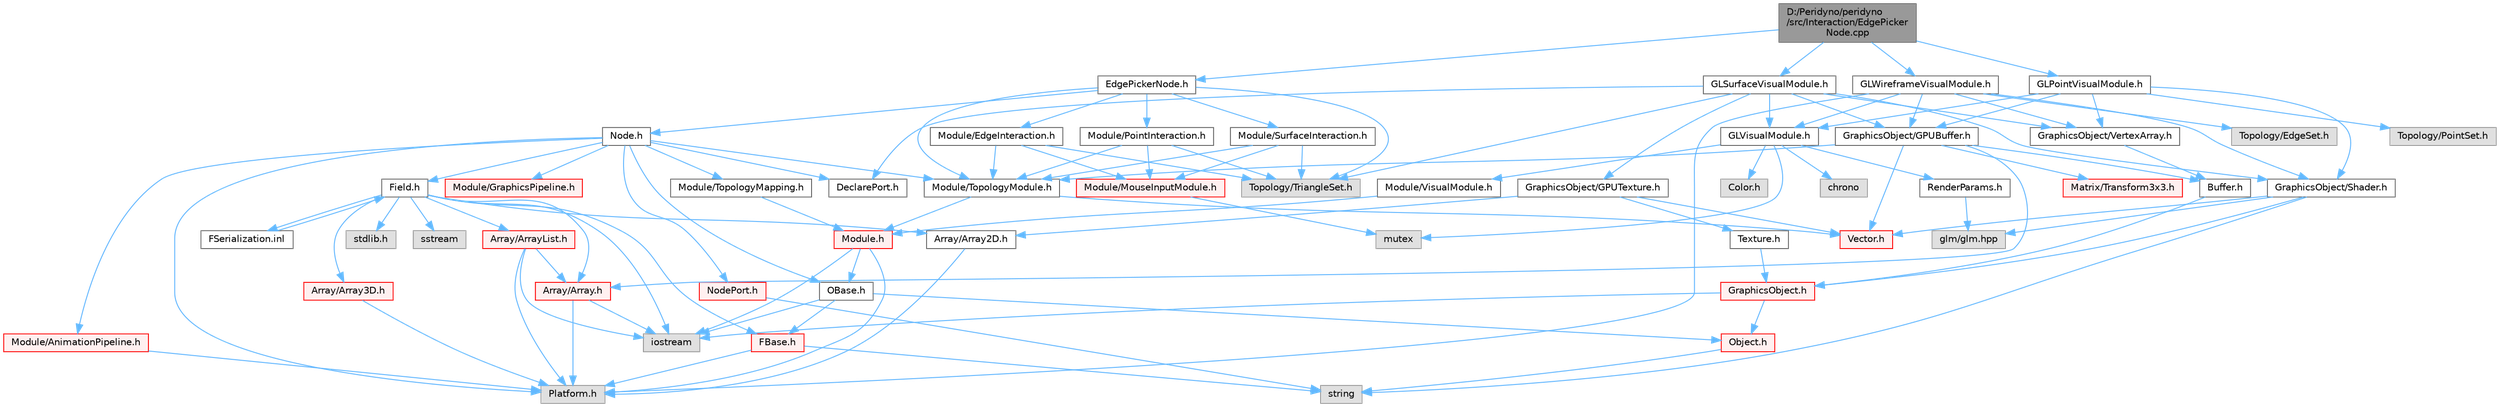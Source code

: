 digraph "D:/Peridyno/peridyno/src/Interaction/EdgePickerNode.cpp"
{
 // LATEX_PDF_SIZE
  bgcolor="transparent";
  edge [fontname=Helvetica,fontsize=10,labelfontname=Helvetica,labelfontsize=10];
  node [fontname=Helvetica,fontsize=10,shape=box,height=0.2,width=0.4];
  Node1 [id="Node000001",label="D:/Peridyno/peridyno\l/src/Interaction/EdgePicker\lNode.cpp",height=0.2,width=0.4,color="gray40", fillcolor="grey60", style="filled", fontcolor="black",tooltip=" "];
  Node1 -> Node2 [id="edge1_Node000001_Node000002",color="steelblue1",style="solid",tooltip=" "];
  Node2 [id="Node000002",label="EdgePickerNode.h",height=0.2,width=0.4,color="grey40", fillcolor="white", style="filled",URL="$_edge_picker_node_8h.html",tooltip=" "];
  Node2 -> Node3 [id="edge2_Node000002_Node000003",color="steelblue1",style="solid",tooltip=" "];
  Node3 [id="Node000003",label="Node.h",height=0.2,width=0.4,color="grey40", fillcolor="white", style="filled",URL="$_node_8h.html",tooltip=" "];
  Node3 -> Node4 [id="edge3_Node000003_Node000004",color="steelblue1",style="solid",tooltip=" "];
  Node4 [id="Node000004",label="OBase.h",height=0.2,width=0.4,color="grey40", fillcolor="white", style="filled",URL="$_o_base_8h.html",tooltip=" "];
  Node4 -> Node5 [id="edge4_Node000004_Node000005",color="steelblue1",style="solid",tooltip=" "];
  Node5 [id="Node000005",label="iostream",height=0.2,width=0.4,color="grey60", fillcolor="#E0E0E0", style="filled",tooltip=" "];
  Node4 -> Node6 [id="edge5_Node000004_Node000006",color="steelblue1",style="solid",tooltip=" "];
  Node6 [id="Node000006",label="FBase.h",height=0.2,width=0.4,color="red", fillcolor="#FFF0F0", style="filled",URL="$_f_base_8h.html",tooltip=" "];
  Node6 -> Node7 [id="edge6_Node000006_Node000007",color="steelblue1",style="solid",tooltip=" "];
  Node7 [id="Node000007",label="Platform.h",height=0.2,width=0.4,color="grey60", fillcolor="#E0E0E0", style="filled",tooltip=" "];
  Node6 -> Node10 [id="edge7_Node000006_Node000010",color="steelblue1",style="solid",tooltip=" "];
  Node10 [id="Node000010",label="string",height=0.2,width=0.4,color="grey60", fillcolor="#E0E0E0", style="filled",tooltip=" "];
  Node4 -> Node13 [id="edge8_Node000004_Node000013",color="steelblue1",style="solid",tooltip=" "];
  Node13 [id="Node000013",label="Object.h",height=0.2,width=0.4,color="red", fillcolor="#FFF0F0", style="filled",URL="$_object_8h.html",tooltip=" "];
  Node13 -> Node10 [id="edge9_Node000013_Node000010",color="steelblue1",style="solid",tooltip=" "];
  Node3 -> Node16 [id="edge10_Node000003_Node000016",color="steelblue1",style="solid",tooltip=" "];
  Node16 [id="Node000016",label="Field.h",height=0.2,width=0.4,color="grey40", fillcolor="white", style="filled",URL="$_field_8h.html",tooltip=" "];
  Node16 -> Node5 [id="edge11_Node000016_Node000005",color="steelblue1",style="solid",tooltip=" "];
  Node16 -> Node17 [id="edge12_Node000016_Node000017",color="steelblue1",style="solid",tooltip=" "];
  Node17 [id="Node000017",label="stdlib.h",height=0.2,width=0.4,color="grey60", fillcolor="#E0E0E0", style="filled",tooltip=" "];
  Node16 -> Node18 [id="edge13_Node000016_Node000018",color="steelblue1",style="solid",tooltip=" "];
  Node18 [id="Node000018",label="sstream",height=0.2,width=0.4,color="grey60", fillcolor="#E0E0E0", style="filled",tooltip=" "];
  Node16 -> Node6 [id="edge14_Node000016_Node000006",color="steelblue1",style="solid",tooltip=" "];
  Node16 -> Node19 [id="edge15_Node000016_Node000019",color="steelblue1",style="solid",tooltip=" "];
  Node19 [id="Node000019",label="Array/Array.h",height=0.2,width=0.4,color="red", fillcolor="#FFF0F0", style="filled",URL="$_array_8h.html",tooltip=" "];
  Node19 -> Node7 [id="edge16_Node000019_Node000007",color="steelblue1",style="solid",tooltip=" "];
  Node19 -> Node5 [id="edge17_Node000019_Node000005",color="steelblue1",style="solid",tooltip=" "];
  Node16 -> Node25 [id="edge18_Node000016_Node000025",color="steelblue1",style="solid",tooltip=" "];
  Node25 [id="Node000025",label="Array/Array2D.h",height=0.2,width=0.4,color="grey40", fillcolor="white", style="filled",URL="$_array2_d_8h.html",tooltip=" "];
  Node25 -> Node7 [id="edge19_Node000025_Node000007",color="steelblue1",style="solid",tooltip=" "];
  Node16 -> Node26 [id="edge20_Node000016_Node000026",color="steelblue1",style="solid",tooltip=" "];
  Node26 [id="Node000026",label="Array/Array3D.h",height=0.2,width=0.4,color="red", fillcolor="#FFF0F0", style="filled",URL="$_array3_d_8h.html",tooltip=" "];
  Node26 -> Node7 [id="edge21_Node000026_Node000007",color="steelblue1",style="solid",tooltip=" "];
  Node16 -> Node27 [id="edge22_Node000016_Node000027",color="steelblue1",style="solid",tooltip=" "];
  Node27 [id="Node000027",label="Array/ArrayList.h",height=0.2,width=0.4,color="red", fillcolor="#FFF0F0", style="filled",URL="$_array_list_8h.html",tooltip=" "];
  Node27 -> Node5 [id="edge23_Node000027_Node000005",color="steelblue1",style="solid",tooltip=" "];
  Node27 -> Node7 [id="edge24_Node000027_Node000007",color="steelblue1",style="solid",tooltip=" "];
  Node27 -> Node19 [id="edge25_Node000027_Node000019",color="steelblue1",style="solid",tooltip=" "];
  Node16 -> Node68 [id="edge26_Node000016_Node000068",color="steelblue1",style="solid",tooltip=" "];
  Node68 [id="Node000068",label="FSerialization.inl",height=0.2,width=0.4,color="grey40", fillcolor="white", style="filled",URL="$_f_serialization_8inl.html",tooltip=" "];
  Node68 -> Node16 [id="edge27_Node000068_Node000016",color="steelblue1",style="solid",tooltip=" "];
  Node3 -> Node7 [id="edge28_Node000003_Node000007",color="steelblue1",style="solid",tooltip=" "];
  Node3 -> Node69 [id="edge29_Node000003_Node000069",color="steelblue1",style="solid",tooltip=" "];
  Node69 [id="Node000069",label="DeclarePort.h",height=0.2,width=0.4,color="grey40", fillcolor="white", style="filled",URL="$_declare_port_8h.html",tooltip=" "];
  Node3 -> Node70 [id="edge30_Node000003_Node000070",color="steelblue1",style="solid",tooltip=" "];
  Node70 [id="Node000070",label="NodePort.h",height=0.2,width=0.4,color="red", fillcolor="#FFF0F0", style="filled",URL="$_node_port_8h.html",tooltip=" "];
  Node70 -> Node10 [id="edge31_Node000070_Node000010",color="steelblue1",style="solid",tooltip=" "];
  Node3 -> Node71 [id="edge32_Node000003_Node000071",color="steelblue1",style="solid",tooltip=" "];
  Node71 [id="Node000071",label="Module/TopologyModule.h",height=0.2,width=0.4,color="grey40", fillcolor="white", style="filled",URL="$_topology_module_8h.html",tooltip=" "];
  Node71 -> Node32 [id="edge33_Node000071_Node000032",color="steelblue1",style="solid",tooltip=" "];
  Node32 [id="Node000032",label="Vector.h",height=0.2,width=0.4,color="red", fillcolor="#FFF0F0", style="filled",URL="$_vector_8h.html",tooltip=" "];
  Node71 -> Node72 [id="edge34_Node000071_Node000072",color="steelblue1",style="solid",tooltip=" "];
  Node72 [id="Node000072",label="Module.h",height=0.2,width=0.4,color="red", fillcolor="#FFF0F0", style="filled",URL="$_module_8h.html",tooltip=" "];
  Node72 -> Node7 [id="edge35_Node000072_Node000007",color="steelblue1",style="solid",tooltip=" "];
  Node72 -> Node5 [id="edge36_Node000072_Node000005",color="steelblue1",style="solid",tooltip=" "];
  Node72 -> Node4 [id="edge37_Node000072_Node000004",color="steelblue1",style="solid",tooltip=" "];
  Node3 -> Node92 [id="edge38_Node000003_Node000092",color="steelblue1",style="solid",tooltip=" "];
  Node92 [id="Node000092",label="Module/TopologyMapping.h",height=0.2,width=0.4,color="grey40", fillcolor="white", style="filled",URL="$_topology_mapping_8h.html",tooltip=" "];
  Node92 -> Node72 [id="edge39_Node000092_Node000072",color="steelblue1",style="solid",tooltip=" "];
  Node3 -> Node93 [id="edge40_Node000003_Node000093",color="steelblue1",style="solid",tooltip=" "];
  Node93 [id="Node000093",label="Module/AnimationPipeline.h",height=0.2,width=0.4,color="red", fillcolor="#FFF0F0", style="filled",URL="$_animation_pipeline_8h.html",tooltip=" "];
  Node93 -> Node7 [id="edge41_Node000093_Node000007",color="steelblue1",style="solid",tooltip=" "];
  Node3 -> Node95 [id="edge42_Node000003_Node000095",color="steelblue1",style="solid",tooltip=" "];
  Node95 [id="Node000095",label="Module/GraphicsPipeline.h",height=0.2,width=0.4,color="red", fillcolor="#FFF0F0", style="filled",URL="$_graphics_pipeline_8h.html",tooltip=" "];
  Node2 -> Node96 [id="edge43_Node000002_Node000096",color="steelblue1",style="solid",tooltip=" "];
  Node96 [id="Node000096",label="Topology/TriangleSet.h",height=0.2,width=0.4,color="grey60", fillcolor="#E0E0E0", style="filled",tooltip=" "];
  Node2 -> Node71 [id="edge44_Node000002_Node000071",color="steelblue1",style="solid",tooltip=" "];
  Node2 -> Node97 [id="edge45_Node000002_Node000097",color="steelblue1",style="solid",tooltip=" "];
  Node97 [id="Node000097",label="Module/SurfaceInteraction.h",height=0.2,width=0.4,color="grey40", fillcolor="white", style="filled",URL="$_surface_interaction_8h.html",tooltip=" "];
  Node97 -> Node98 [id="edge46_Node000097_Node000098",color="steelblue1",style="solid",tooltip=" "];
  Node98 [id="Node000098",label="Module/MouseInputModule.h",height=0.2,width=0.4,color="red", fillcolor="#FFF0F0", style="filled",URL="$_mouse_input_module_8h.html",tooltip=" "];
  Node98 -> Node74 [id="edge47_Node000098_Node000074",color="steelblue1",style="solid",tooltip=" "];
  Node74 [id="Node000074",label="mutex",height=0.2,width=0.4,color="grey60", fillcolor="#E0E0E0", style="filled",tooltip=" "];
  Node97 -> Node71 [id="edge48_Node000097_Node000071",color="steelblue1",style="solid",tooltip=" "];
  Node97 -> Node96 [id="edge49_Node000097_Node000096",color="steelblue1",style="solid",tooltip=" "];
  Node2 -> Node106 [id="edge50_Node000002_Node000106",color="steelblue1",style="solid",tooltip=" "];
  Node106 [id="Node000106",label="Module/EdgeInteraction.h",height=0.2,width=0.4,color="grey40", fillcolor="white", style="filled",URL="$_edge_interaction_8h.html",tooltip=" "];
  Node106 -> Node98 [id="edge51_Node000106_Node000098",color="steelblue1",style="solid",tooltip=" "];
  Node106 -> Node71 [id="edge52_Node000106_Node000071",color="steelblue1",style="solid",tooltip=" "];
  Node106 -> Node96 [id="edge53_Node000106_Node000096",color="steelblue1",style="solid",tooltip=" "];
  Node2 -> Node107 [id="edge54_Node000002_Node000107",color="steelblue1",style="solid",tooltip=" "];
  Node107 [id="Node000107",label="Module/PointInteraction.h",height=0.2,width=0.4,color="grey40", fillcolor="white", style="filled",URL="$_point_interaction_8h.html",tooltip=" "];
  Node107 -> Node98 [id="edge55_Node000107_Node000098",color="steelblue1",style="solid",tooltip=" "];
  Node107 -> Node71 [id="edge56_Node000107_Node000071",color="steelblue1",style="solid",tooltip=" "];
  Node107 -> Node96 [id="edge57_Node000107_Node000096",color="steelblue1",style="solid",tooltip=" "];
  Node1 -> Node108 [id="edge58_Node000001_Node000108",color="steelblue1",style="solid",tooltip=" "];
  Node108 [id="Node000108",label="GLSurfaceVisualModule.h",height=0.2,width=0.4,color="grey40", fillcolor="white", style="filled",URL="$_g_l_surface_visual_module_8h.html",tooltip=" "];
  Node108 -> Node69 [id="edge59_Node000108_Node000069",color="steelblue1",style="solid",tooltip=" "];
  Node108 -> Node96 [id="edge60_Node000108_Node000096",color="steelblue1",style="solid",tooltip=" "];
  Node108 -> Node109 [id="edge61_Node000108_Node000109",color="steelblue1",style="solid",tooltip=" "];
  Node109 [id="Node000109",label="GLVisualModule.h",height=0.2,width=0.4,color="grey40", fillcolor="white", style="filled",URL="$_g_l_visual_module_8h.html",tooltip=" "];
  Node109 -> Node110 [id="edge62_Node000109_Node000110",color="steelblue1",style="solid",tooltip=" "];
  Node110 [id="Node000110",label="chrono",height=0.2,width=0.4,color="grey60", fillcolor="#E0E0E0", style="filled",tooltip=" "];
  Node109 -> Node74 [id="edge63_Node000109_Node000074",color="steelblue1",style="solid",tooltip=" "];
  Node109 -> Node111 [id="edge64_Node000109_Node000111",color="steelblue1",style="solid",tooltip=" "];
  Node111 [id="Node000111",label="Module/VisualModule.h",height=0.2,width=0.4,color="grey40", fillcolor="white", style="filled",URL="$_visual_module_8h.html",tooltip=" "];
  Node111 -> Node72 [id="edge65_Node000111_Node000072",color="steelblue1",style="solid",tooltip=" "];
  Node109 -> Node112 [id="edge66_Node000109_Node000112",color="steelblue1",style="solid",tooltip=" "];
  Node112 [id="Node000112",label="Color.h",height=0.2,width=0.4,color="grey60", fillcolor="#E0E0E0", style="filled",tooltip=" "];
  Node109 -> Node113 [id="edge67_Node000109_Node000113",color="steelblue1",style="solid",tooltip=" "];
  Node113 [id="Node000113",label="RenderParams.h",height=0.2,width=0.4,color="grey40", fillcolor="white", style="filled",URL="$_render_params_8h.html",tooltip=" "];
  Node113 -> Node67 [id="edge68_Node000113_Node000067",color="steelblue1",style="solid",tooltip=" "];
  Node67 [id="Node000067",label="glm/glm.hpp",height=0.2,width=0.4,color="grey60", fillcolor="#E0E0E0", style="filled",tooltip=" "];
  Node108 -> Node114 [id="edge69_Node000108_Node000114",color="steelblue1",style="solid",tooltip=" "];
  Node114 [id="Node000114",label="GraphicsObject/GPUBuffer.h",height=0.2,width=0.4,color="grey40", fillcolor="white", style="filled",URL="$_g_p_u_buffer_8h.html",tooltip=" "];
  Node114 -> Node115 [id="edge70_Node000114_Node000115",color="steelblue1",style="solid",tooltip=" "];
  Node115 [id="Node000115",label="Buffer.h",height=0.2,width=0.4,color="grey40", fillcolor="white", style="filled",URL="$_buffer_8h.html",tooltip=" "];
  Node115 -> Node116 [id="edge71_Node000115_Node000116",color="steelblue1",style="solid",tooltip=" "];
  Node116 [id="Node000116",label="GraphicsObject.h",height=0.2,width=0.4,color="red", fillcolor="#FFF0F0", style="filled",URL="$_graphics_object_8h.html",tooltip=" "];
  Node116 -> Node5 [id="edge72_Node000116_Node000005",color="steelblue1",style="solid",tooltip=" "];
  Node116 -> Node13 [id="edge73_Node000116_Node000013",color="steelblue1",style="solid",tooltip=" "];
  Node114 -> Node19 [id="edge74_Node000114_Node000019",color="steelblue1",style="solid",tooltip=" "];
  Node114 -> Node32 [id="edge75_Node000114_Node000032",color="steelblue1",style="solid",tooltip=" "];
  Node114 -> Node62 [id="edge76_Node000114_Node000062",color="steelblue1",style="solid",tooltip=" "];
  Node62 [id="Node000062",label="Matrix/Transform3x3.h",height=0.2,width=0.4,color="red", fillcolor="#FFF0F0", style="filled",URL="$_transform3x3_8h.html",tooltip=" "];
  Node114 -> Node71 [id="edge77_Node000114_Node000071",color="steelblue1",style="solid",tooltip=" "];
  Node108 -> Node117 [id="edge78_Node000108_Node000117",color="steelblue1",style="solid",tooltip=" "];
  Node117 [id="Node000117",label="GraphicsObject/GPUTexture.h",height=0.2,width=0.4,color="grey40", fillcolor="white", style="filled",URL="$_g_p_u_texture_8h.html",tooltip=" "];
  Node117 -> Node118 [id="edge79_Node000117_Node000118",color="steelblue1",style="solid",tooltip=" "];
  Node118 [id="Node000118",label="Texture.h",height=0.2,width=0.4,color="grey40", fillcolor="white", style="filled",URL="$_texture_8h.html",tooltip=" "];
  Node118 -> Node116 [id="edge80_Node000118_Node000116",color="steelblue1",style="solid",tooltip=" "];
  Node117 -> Node32 [id="edge81_Node000117_Node000032",color="steelblue1",style="solid",tooltip=" "];
  Node117 -> Node25 [id="edge82_Node000117_Node000025",color="steelblue1",style="solid",tooltip=" "];
  Node108 -> Node119 [id="edge83_Node000108_Node000119",color="steelblue1",style="solid",tooltip=" "];
  Node119 [id="Node000119",label="GraphicsObject/VertexArray.h",height=0.2,width=0.4,color="grey40", fillcolor="white", style="filled",URL="$_vertex_array_8h.html",tooltip=" "];
  Node119 -> Node115 [id="edge84_Node000119_Node000115",color="steelblue1",style="solid",tooltip=" "];
  Node108 -> Node120 [id="edge85_Node000108_Node000120",color="steelblue1",style="solid",tooltip=" "];
  Node120 [id="Node000120",label="GraphicsObject/Shader.h",height=0.2,width=0.4,color="grey40", fillcolor="white", style="filled",URL="$_shader_8h.html",tooltip=" "];
  Node120 -> Node116 [id="edge86_Node000120_Node000116",color="steelblue1",style="solid",tooltip=" "];
  Node120 -> Node10 [id="edge87_Node000120_Node000010",color="steelblue1",style="solid",tooltip=" "];
  Node120 -> Node32 [id="edge88_Node000120_Node000032",color="steelblue1",style="solid",tooltip=" "];
  Node120 -> Node67 [id="edge89_Node000120_Node000067",color="steelblue1",style="solid",tooltip=" "];
  Node1 -> Node121 [id="edge90_Node000001_Node000121",color="steelblue1",style="solid",tooltip=" "];
  Node121 [id="Node000121",label="GLWireframeVisualModule.h",height=0.2,width=0.4,color="grey40", fillcolor="white", style="filled",URL="$_g_l_wireframe_visual_module_8h.html",tooltip=" "];
  Node121 -> Node7 [id="edge91_Node000121_Node000007",color="steelblue1",style="solid",tooltip=" "];
  Node121 -> Node122 [id="edge92_Node000121_Node000122",color="steelblue1",style="solid",tooltip=" "];
  Node122 [id="Node000122",label="Topology/EdgeSet.h",height=0.2,width=0.4,color="grey60", fillcolor="#E0E0E0", style="filled",tooltip=" "];
  Node121 -> Node109 [id="edge93_Node000121_Node000109",color="steelblue1",style="solid",tooltip=" "];
  Node121 -> Node114 [id="edge94_Node000121_Node000114",color="steelblue1",style="solid",tooltip=" "];
  Node121 -> Node119 [id="edge95_Node000121_Node000119",color="steelblue1",style="solid",tooltip=" "];
  Node121 -> Node120 [id="edge96_Node000121_Node000120",color="steelblue1",style="solid",tooltip=" "];
  Node1 -> Node123 [id="edge97_Node000001_Node000123",color="steelblue1",style="solid",tooltip=" "];
  Node123 [id="Node000123",label="GLPointVisualModule.h",height=0.2,width=0.4,color="grey40", fillcolor="white", style="filled",URL="$_g_l_point_visual_module_8h.html",tooltip=" "];
  Node123 -> Node124 [id="edge98_Node000123_Node000124",color="steelblue1",style="solid",tooltip=" "];
  Node124 [id="Node000124",label="Topology/PointSet.h",height=0.2,width=0.4,color="grey60", fillcolor="#E0E0E0", style="filled",tooltip=" "];
  Node123 -> Node109 [id="edge99_Node000123_Node000109",color="steelblue1",style="solid",tooltip=" "];
  Node123 -> Node114 [id="edge100_Node000123_Node000114",color="steelblue1",style="solid",tooltip=" "];
  Node123 -> Node119 [id="edge101_Node000123_Node000119",color="steelblue1",style="solid",tooltip=" "];
  Node123 -> Node120 [id="edge102_Node000123_Node000120",color="steelblue1",style="solid",tooltip=" "];
}
